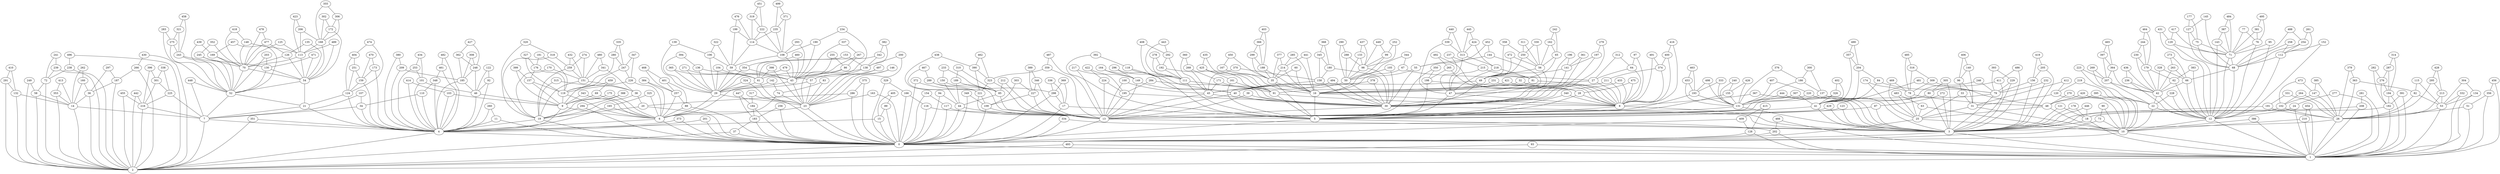 graph G {
    "377" -- "214";
    "121" -- "18";
    "423" -- "206";
    "335" -- "280";
    "173" -- "4";
    "251" -- "159";
    "243" -- "52";
    "249" -- "2";
    "309" -- "78";
    "382" -- "342";
    "344" -- "67";
    "62" -- "42";
    "131" -- "13";
    "494" -- "45";
    "209" -- "4";
    "17" -- "0";
    "319" -- "222";
    "292" -- "111";
    "430" -- "2";
    "313" -- "218";
    "238" -- "72";
    "128" -- "0";
    "214" -- "35";
    "369" -- "298";
    "263" -- "42";
    "428" -- "295";
    "487" -- "359";
    "443" -- "292";
    "171" -- "30";
    "166" -- "0";
    "231" -- "91";
    "424" -- "218";
    "23" -- "6";
    "181" -- "176";
    "331" -- "26";
    "489" -- "54";
    "167" -- "35";
    "42" -- "22";
    "194" -- "1";
    "316" -- "78";
    "368" -- "345";
    "412" -- "31";
    "139" -- "106";
    "172" -- "54";
    "394" -- "29";
    "60" -- "16";
    "247" -- "226";
    "310" -- "189";
    "274" -- "259";
    "422" -- "224";
    "471" -- "130";
    "198" -- "28";
    "115" -- "53";
    "289" -- "13";
    "129" -- "12";
    "287" -- "194";
    "138" -- "61";
    "338" -- "225";
    "72" -- "58";
    "457" -- "52";
    "330" -- "250";
    "225" -- "216";
    "267" -- "86";
    "373" -- "4";
    "469" -- "25";
    "330" -- "56";
    "318" -- "19";
    "392" -- "5";
    "193" -- "13";
    "434" -- "253";
    "490" -- "357";
    "332" -- "1";
    "293" -- "43";
    "298" -- "17";
    "180" -- "30";
    "440" -- "313";
    "157" -- "119";
    "260" -- "4";
    "265" -- "28";
    "163" -- "23";
    "453" -- "193";
    "185" -- "4";
    "301" -- "216";
    "445" -- "424";
    "393" -- "79";
    "201" -- "0";
    "319" -- "114";
    "400" -- "8";
    "82" -- "53";
    "235" -- "114";
    "326" -- "41";
    "44" -- "13";
    "352" -- "245";
    "464" -- "179";
    "287" -- "276";
    "179" -- "42";
    "346" -- "13";
    "5" -- "0";
    "220" -- "131";
    "135" -- "126";
    "347" -- "226";
    "11" -- "4";
    "224" -- "13";
    "7" -- "2";
    "350" -- "5";
    "329" -- "166";
    "380" -- "4";
    "225" -- "7";
    "417" -- "71";
    "255" -- "43";
    "236" -- "12";
    "153" -- "138";
    "481" -- "79";
    "233" -- "150";
    "444" -- "131";
    "415" -- "128";
    "273" -- "263";
    "381" -- "76";
    "433" -- "8";
    "212" -- "13";
    "342" -- "138";
    "385" -- "147";
    "150" -- "44";
    "34" -- "7";
    "33" -- "31";
    "435" -- "425";
    "176" -- "119";
    "290" -- "50";
    "415" -- "409";
    "48" -- "10";
    "109" -- "0";
    "122" -- "46";
    "62" -- "12";
    "428" -- "213";
    "369" -- "17";
    "249" -- "58";
    "325" -- "6";
    "92" -- "46";
    "169" -- "70";
    "121" -- "3";
    "246" -- "79";
    "337" -- "267";
    "312" -- "27";
    "180" -- "158";
    "185" -- "46";
    "203" -- "130";
    "394" -- "136";
    "226" -- "119";
    "106" -- "59";
    "51" -- "1";
    "142" -- "74";
    "169" -- "52";
    "365" -- "29";
    "372" -- "298";
    "396" -- "216";
    "270" -- "48";
    "458" -- "321";
    "255" -- "86";
    "280" -- "119";
    "165" -- "6";
    "269" -- "207";
    "387" -- "143";
    "219" -- "120";
    "465" -- "397";
    "49" -- "30";
    "178" -- "3";
    "465" -- "364";
    "70" -- "52";
    "178" -- "18";
    "336" -- "17";
    "363" -- "82";
    "283" -- "52";
    "432" -- "151";
    "143" -- "71";
    "213" -- "53";
    "19" -- "0";
    "155" -- "13";
    "18" -- "1";
    "207" -- "42";
    "56" -- "49";
    "461" -- "4";
    "120" -- "31";
    "160" -- "14";
    "469" -- "78";
    "475" -- "28";
    "122" -- "92";
    "359" -- "323";
    "229" -- "79";
    "349" -- "0";
    "300" -- "186";
    "73" -- "10";
    "450" -- "167";
    "206" -- "168";
    "7" -- "4";
    "382" -- "138";
    "447" -- "183";
    "380" -- "209";
    "419" -- "205";
    "351" -- "2";
    "418" -- "148";
    "71" -- "12";
    "184" -- "0";
    "426" -- "131";
    "315" -- "19";
    "400" -- "374";
    "430" -- "266";
    "383" -- "62";
    "345" -- "158";
    "237" -- "215";
    "321" -- "243";
    "56" -- "30";
    "300" -- "137";
    "322" -- "106";
    "466" -- "1";
    "355" -- "168";
    "477" -- "70";
    "227" -- "109";
    "429" -- "3";
    "491" -- "8";
    "434" -- "101";
    "12" -- "10";
    "226" -- "6";
    "91" -- "5";
    "357" -- "41";
    "22" -- "10";
    "171" -- "45";
    "324" -- "23";
    "182" -- "1";
    "264" -- "102";
    "13" -- "3";
    "86" -- "23";
    "64" -- "8";
    "262" -- "14";
    "199" -- "59";
    "95" -- "71";
    "144" -- "30";
    "90" -- "10";
    "320" -- "19";
    "349" -- "109";
    "366" -- "299";
    "392" -- "118";
    "20" -- "19";
    "36" -- "2";
    "47" -- "8";
    "468" -- "257";
    "491" -- "374";
    "393" -- "229";
    "46" -- "9";
    "294" -- "19";
    "217" -- "13";
    "493" -- "1";
    "356" -- "1";
    "431" -- "129";
    "181" -- "119";
    "50" -- "40";
    "197" -- "30";
    "70" -- "54";
    "391" -- "1";
    "27" -- "8";
    "305" -- "3";
    "381" -- "71";
    "218" -- "47";
    "278" -- "192";
    "377" -- "35";
    "320" -- "318";
    "269" -- "22";
    "31" -- "25";
    "97" -- "8";
    "420" -- "48";
    "106" -- "29";
    "276" -- "194";
    "498" -- "131";
    "425" -- "161";
    "30" -- "13";
    "65" -- "56";
    "211" -- "16";
    "347" -- "247";
    "432" -- "259";
    "8" -- "5";
    "142" -- "6";
    "406" -- "96";
    "159" -- "124";
    "204" -- "84";
    "131" -- "3";
    "19" -- "4";
    "282" -- "182";
    "112" -- "68";
    "210" -- "1";
    "374" -- "211";
    "73" -- "0";
    "272" -- "3";
    "474" -- "124";
    "321" -- "275";
    "67" -- "27";
    "411" -- "3";
    "79" -- "3";
    "288" -- "50";
    "441" -- "214";
    "198" -- "5";
    "125" -- "113";
    "374" -- "8";
    "312" -- "64";
    "83" -- "74";
    "242" -- "65";
    "353" -- "14";
    "220" -- "3";
    "351" -- "4";
    "96" -- "33";
    "87" -- "5";
    "128" -- "1";
    "22" -- "12";
    "75" -- "68";
    "123" -- "3";
    "183" -- "37";
    "184" -- "183";
    "143" -- "12";
    "204" -- "41";
    "144" -- "55";
    "206" -- "113";
    "406" -- "140";
    "452" -- "55";
    "494" -- "30";
    "36" -- "14";
    "248" -- "185";
    "77" -- "71";
    "108" -- "59";
    "216" -- "7";
    "236" -- "42";
    "410" -- "132";
    "334" -- "202";
    "306" -- "168";
    "476" -- "114";
    "218" -- "81";
    "241" -- "72";
    "127" -- "68";
    "163" -- "0";
    "346" -- "227";
    "45" -- "30";
    "386" -- "10";
    "213" -- "26";
    "21" -- "7";
    "325" -- "165";
    "125" -- "70";
    "242" -- "162";
    "313" -- "47";
    "423" -- "113";
    "35" -- "16";
    "449" -- "99";
    "55" -- "30";
    "250" -- "56";
    "463" -- "193";
    "342" -- "61";
    "157" -- "9";
    "426" -- "155";
    "222" -- "108";
    "239" -- "2";
    "297" -- "187";
    "450" -- "35";
    "429" -- "13";
    "101" -- "46";
    "244" -- "230";
    "11" -- "0";
    "80" -- "41";
    "291" -- "2";
    "379" -- "363";
    "472" -- "56";
    "10" -- "1";
    "91" -- "8";
    "314" -- "194";
    "276" -- "182";
    "396" -- "301";
    "397" -- "207";
    "373" -- "0";
    "310" -- "85";
    "100" -- "45";
    "200" -- "23";
    "189" -- "85";
    "384" -- "6";
    "95" -- "12";
    "463" -- "453";
    "93" -- "1";
    "458" -- "243";
    "271" -- "29";
    "85" -- "13";
    "362" -- "185";
    "455" -- "216";
    "323" -- "13";
    "146" -- "57";
    "124" -- "21";
    "283" -- "275";
    "341" -- "38";
    "459" -- "9";
    "179" -- "62";
    "133" -- "98";
    "0" -- "2";
    "364" -- "207";
    "71" -- "68";
    "3" -- "1";
    "272" -- "87";
    "431" -- "12";
    "227" -- "13";
    "339" -- "313";
    "262" -- "160";
    "156" -- "3";
    "162" -- "56";
    "398" -- "61";
    "94" -- "0";
    "159" -- "4";
    "175" -- "6";
    "116" -- "0";
    "165" -- "4";
    "279" -- "30";
    "449" -- "98";
    "357" -- "204";
    "228" -- "22";
    "40" -- "13";
    "370" -- "158";
    "126" -- "54";
    "31" -- "10";
    "104" -- "29";
    "25" -- "0";
    "196" -- "141";
    "354" -- "43";
    "191" -- "26";
    "309" -- "48";
    "94" -- "44";
    "422" -- "195";
    "292" -- "192";
    "118" -- "5";
    "26" -- "3";
    "470" -- "173";
    "496" -- "2";
    "99" -- "50";
    "109" -- "13";
    "16" -- "5";
    "224" -- "195";
    "208" -- "1";
    "61" -- "23";
    "40" -- "30";
    "435" -- "91";
    "383" -- "12";
    "270" -- "10";
    "202" -- "1";
    "257" -- "88";
    "50" -- "30";
    "277" -- "24";
    "414" -- "4";
    "146" -- "23";
    "167" -- "16";
    "52" -- "7";
    "277" -- "1";
    "425" -- "91";
    "237" -- "47";
    "497" -- "23";
    "87" -- "3";
    "113" -- "54";
    "316" -- "309";
    "388" -- "19";
    "223" -- "207";
    "401" -- "257";
    "289" -- "221";
    "134" -- "1";
    "273" -- "66";
    "85" -- "44";
    "302" -- "168";
    "367" -- "3";
    "358" -- "49";
    "412" -- "120";
    "285" -- "16";
    "486" -- "411";
    "44" -- "0";
    "145" -- "127";
    "41" -- "3";
    "68" -- "12";
    "416" -- "400";
    "134" -- "53";
    "34" -- "4";
    "402" -- "41";
    "492" -- "28";
    "155" -- "131";
    "35" -- "5";
    "261" -- "112";
    "459" -- "69";
    "401" -- "88";
    "72" -- "2";
    "478" -- "477";
    "356" -- "51";
    "248" -- "46";
    "375" -- "286";
    "478" -- "70";
    "484" -- "71";
    "189" -- "44";
    "490" -- "204";
    "279" -- "197";
    "344" -- "16";
    "23" -- "0";
    "66" -- "42";
    "124" -- "4";
    "471" -- "54";
    "275" -- "243";
    "172" -- "168";
    "479" -- "29";
    "13" -- "0";
    "247" -- "119";
    "314" -- "287";
    "8" -- "3";
    "354" -- "29";
    "141" -- "49";
    "339" -- "47";
    "375" -- "0";
    "9" -- "6";
    "168" -- "113";
    "395" -- "10";
    "402" -- "326";
    "230" -- "179";
    "89" -- "15";
    "89" -- "0";
    "311" -- "250";
    "452" -- "144";
    "485" -- "78";
    "499" -- "371";
    "191" -- "3";
    "359" -- "13";
    "365" -- "61";
    "304" -- "53";
    "438" -- "390";
    "441" -- "16";
    "495" -- "381";
    "69" -- "6";
    "453" -- "131";
    "386" -- "1";
    "448" -- "7";
    "45" -- "13";
    "281" -- "1";
    "299" -- "188";
    "77" -- "76";
    "318" -- "259";
    "233" -- "85";
    "404" -- "124";
    "460" -- "354";
    "231" -- "8";
    "4" -- "0";
    "308" -- "185";
    "475" -- "8";
    "222" -- "114";
    "97" -- "64";
    "376" -- "131";
    "177" -- "75";
    "243" -- "130";
    "408" -- "111";
    "334" -- "0";
    "133" -- "50";
    "230" -- "42";
    "361" -- "30";
    "299" -- "35";
    "407" -- "131";
    "211" -- "8";
    "137" -- "131";
    "135" -- "54";
    "234" -- "190";
    "483" -- "63";
    "39" -- "30";
    "345" -- "180";
    "245" -- "52";
    "296" -- "40";
    "341" -- "151";
    "444" -- "3";
    "275" -- "52";
    "80" -- "3";
    "147" -- "26";
    "442" -- "2";
    "443" -- "111";
    "194" -- "182";
    "348" -- "4";
    "26" -- "1";
    "130" -- "52";
    "397" -- "364";
    "98" -- "30";
    "86" -- "43";
    "116" -- "5";
    "81" -- "8";
    "258" -- "68";
    "108" -- "43";
    "244" -- "179";
    "378" -- "40";
    "499" -- "235";
    "378" -- "30";
    "29" -- "6";
    "136" -- "29";
    "32" -- "8";
    "145" -- "68";
    "353" -- "2";
    "43" -- "29";
    "126" -- "70";
    "284" -- "30";
    "440" -- "339";
    "32" -- "16";
    "363" -- "26";
    "186" -- "131";
    "280" -- "247";
    "460" -- "43";
    "486" -- "3";
    "265" -- "198";
    "256" -- "0";
    "138" -- "23";
    "409" -- "0";
    "296" -- "149";
    "266" -- "2";
    "438" -- "221";
    "294" -- "0";
    "266" -- "187";
    "306" -- "172";
    "454" -- "210";
    "358" -- "250";
    "239" -- "72";
    "5" -- "3";
    "192" -- "91";
    "53" -- "1";
    "48" -- "25";
    "234" -- "43";
    "395" -- "48";
    "6" -- "4";
    "38" -- "19";
    "420" -- "10";
    "111" -- "91";
    "100" -- "13";
    "149" -- "40";
    "78" -- "48";
    "113" -- "70";
    "151" -- "19";
    "307" -- "41";
    "253" -- "101";
    "446" -- "18";
    "90" -- "73";
    "328" -- "42";
    "84" -- "79";
    "326" -- "13";
    "317" -- "0";
    "149" -- "13";
    "462" -- "323";
    "485" -- "316";
    "489" -- "113";
    "15" -- "0";
    "84" -- "41";
    "140" -- "96";
    "140" -- "31";
    "152" -- "12";
    "340" -- "5";
    "343" -- "9";
    "37" -- "0";
    "411" -- "80";
    "418" -- "70";
    "215" -- "81";
    "323" -- "221";
    "69" -- "9";
    "329" -- "0";
    "467" -- "289";
    "421" -- "8";
    "476" -- "199";
    "14" -- "7";
    "130" -- "54";
    "421" -- "16";
    "61" -- "29";
    "209" -- "185";
    "409" -- "128";
    "43" -- "23";
    "127" -- "75";
    "301" -- "225";
    "333" -- "193";
    "398" -- "23";
    "112" -- "12";
    "60" -- "35";
    "202" -- "0";
    "221" -- "109";
    "252" -- "99";
    "49" -- "40";
    "42" -- "12";
    "196" -- "30";
    "286" -- "0";
    "360" -- "45";
    "427" -- "248";
    "160" -- "36";
    "308" -- "248";
    "462" -- "390";
    "161" -- "91";
    "297" -- "36";
    "497" -- "57";
    "488" -- "68";
    "101" -- "4";
    "67" -- "16";
    "407" -- "220";
    "437" -- "98";
    "340" -- "8";
    "6" -- "0";
    "208" -- "18";
    "58" -- "14";
    "111" -- "5";
    "119" -- "6";
    "173" -- "159";
    "232" -- "79";
    "205" -- "156";
    "298" -- "0";
    "307" -- "13";
    "322" -- "59";
    "4" -- "2";
    "274" -- "151";
    "118" -- "111";
    "495" -- "76";
    "74" -- "23";
    "467" -- "221";
    "54" -- "21";
    "451" -- "222";
    "487" -- "13";
    "78" -- "25";
    "417" -- "129";
    "367" -- "8";
    "82" -- "26";
    "64" -- "27";
    "456" -- "356";
    "150" -- "85";
    "403" -- "366";
    "446" -- "3";
    "148" -- "70";
    "264" -- "26";
    "389" -- "346";
    "59" -- "43";
    "166" -- "116";
    "158" -- "45";
    "451" -- "319";
    "102" -- "26";
    "403" -- "188";
    "81" -- "47";
    "387" -- "71";
    "24" -- "1";
    "260" -- "11";
    "481" -- "41";
    "30" -- "3";
    "119" -- "9";
    "240" -- "155";
    "137" -- "3";
    "228" -- "12";
    "335" -- "247";
    "366" -- "188";
    "391" -- "182";
    "240" -- "131";
    "454" -- "1";
    "28" -- "5";
    "170" -- "19";
    "399" -- "157";
    "57" -- "23";
    "257" -- "6";
    "258" -- "112";
    "148" -- "113";
    "245" -- "70";
    "470" -- "159";
    "168" -- "54";
    "436" -- "42";
    "250" -- "49";
    "410" -- "291";
    "238" -- "2";
    "215" -- "47";
    "20" -- "0";
    "79" -- "41";
    "254" -- "112";
    "303" -- "109";
    "207" -- "22";
    "232" -- "3";
    "343" -- "6";
    "10" -- "0";
    "123" -- "5";
    "295" -- "26";
    "75" -- "71";
    "187" -- "2";
    "371" -- "235";
    "484" -- "387";
    "263" -- "66";
    "455" -- "2";
    "53" -- "26";
    "267" -- "43";
    "104" -- "61";
    "372" -- "0";
    "399" -- "9";
    "496" -- "238";
    "416" -- "8";
    "46" -- "4";
    "419" -- "156";
    "442" -- "216";
    "47" -- "5";
    "176" -- "157";
    "389" -- "227";
    "190" -- "43";
    "195" -- "30";
    "488" -- "254";
    "187" -- "36";
    "293" -- "108";
    "414" -- "103";
    "88" -- "6";
    "102" -- "3";
    "361" -- "141";
    "324" -- "29";
    "384" -- "257";
    "96" -- "31";
    "447" -- "184";
    "0" -- "1";
    "55" -- "50";
    "474" -- "404";
    "154" -- "0";
    "12" -- "1";
    "63" -- "25";
    "15" -- "4";
    "107" -- "34";
    "210" -- "10";
    "439" -- "169";
    "18" -- "3";
    "33" -- "25";
    "21" -- "4";
    "161" -- "5";
    "37" -- "2";
    "413" -- "353";
    "117" -- "13";
    "362" -- "248";
    "59" -- "29";
    "164" -- "40";
    "303" -- "227";
    "376" -- "186";
    "445" -- "313";
    "379" -- "26";
    "472" -- "49";
    "28" -- "8";
    "41" -- "13";
    "390" -- "221";
    "282" -- "276";
    "103" -- "4";
    "317" -- "184";
    "193" -- "131";
    "197" -- "141";
    "24" -- "12";
    "120" -- "10";
    "315" -- "38";
    "107" -- "7";
    "461" -- "348";
    "183" -- "0";
    "147" -- "102";
    "305" -- "80";
    "52" -- "21";
    "427" -- "362";
    "54" -- "52";
    "98" -- "50";
    "175" -- "9";
    "17" -- "5";
    "76" -- "12";
    "246" -- "41";
    "457" -- "169";
    "203" -- "52";
    "139" -- "29";
    "350" -- "198";
    "473" -- "102";
    "493" -- "2";
    "188" -- "35";
    "480" -- "151";
    "291" -- "132";
    "174" -- "78";
    "408" -- "292";
    "424" -- "313";
    "360" -- "268";
    "63" -- "10";
    "200" -- "138";
    "182" -- "18";
    "201" -- "4";
    "436" -- "236";
    "170" -- "151";
    "385" -- "26";
    "74" -- "6";
    "405" -- "15";
    "110" -- "4";
    "25" -- "10";
    "188" -- "16";
    "364" -- "42";
    "164" -- "149";
    "473" -- "147";
    "151" -- "38";
    "281" -- "208";
    "153" -- "61";
    "68" -- "66";
    "132" -- "2";
    "229" -- "3";
    "253" -- "4";
    "327" -- "176";
    "76" -- "71";
    "448" -- "52";
    "259" -- "151";
    "99" -- "98";
    "38" -- "20";
    "261" -- "254";
    "216" -- "2";
    "405" -- "89";
    "241" -- "239";
    "433" -- "47";
    "217" -- "149";
    "464" -- "244";
    "154" -- "117";
    "65" -- "49";
    "286" -- "20";
    "352" -- "70";
    "370" -- "45";
    "259" -- "19";
    "136" -- "57";
    "16" -- "8";
    "327" -- "119";
    "368" -- "180";
    "268" -- "45";
    "337" -- "43";
    "302" -- "172";
    "336" -- "298";
    "105" -- "30";
    "177" -- "127";
    "284" -- "195";
    "14" -- "2";
    "51" -- "26";
    "110" -- "34";
    "254" -- "68";
    "304" -- "134";
    "66" -- "12";
    "388" -- "294";
    "355" -- "306";
    "195" -- "13";
    "88" -- "0";
    "371" -- "108";
    "477" -- "126";
    "27" -- "16";
    "115" -- "82";
    "221" -- "13";
    "251" -- "124";
    "311" -- "56";
    "390" -- "323";
    "152" -- "112";
    "268" -- "171";
    "483" -- "25";
    "92" -- "4";
    "404" -- "251";
    "129" -- "71";
    "205" -- "3";
    "132" -- "14";
    "328" -- "66";
    "333" -- "131";
    "479" -- "43";
    "199" -- "114";
    "256" -- "183";
    "285" -- "214";
    "3" -- "0";
    "332" -- "53";
    "141" -- "30";
    "103" -- "9";
    "1" -- "2";
    "83" -- "23";
    "186" -- "137";
    "212" -- "85";
    "9" -- "4";
    "252" -- "98";
    "278" -- "111";
    "331" -- "191";
    "466" -- "202";
    "156" -- "79";
    "456" -- "1";
    "174" -- "25";
    "190" -- "108";
    "105" -- "50";
    "437" -- "133";
    "57" -- "29";
    "290" -- "288";
    "162" -- "65";
    "93" -- "2";
    "117" -- "0";
    "29" -- "23";
    "192" -- "111";
    "468" -- "401";
    "498" -- "193";
    "114" -- "108";
    "39" -- "13";
    "338" -- "301";
    "235" -- "108";
    "295" -- "213";
    "223" -- "22";
    "413" -- "14";
    "492" -- "265";
    "348" -- "110";
    "439" -- "52";
    "482" -- "461";
    "480" -- "341";
    "114" -- "59";
    "214" -- "16";
    "288" -- "98";
    "219" -- "10";
    "158" -- "30";
    "482" -- "4";
    "271" -- "61";
    "58" -- "2";
}
